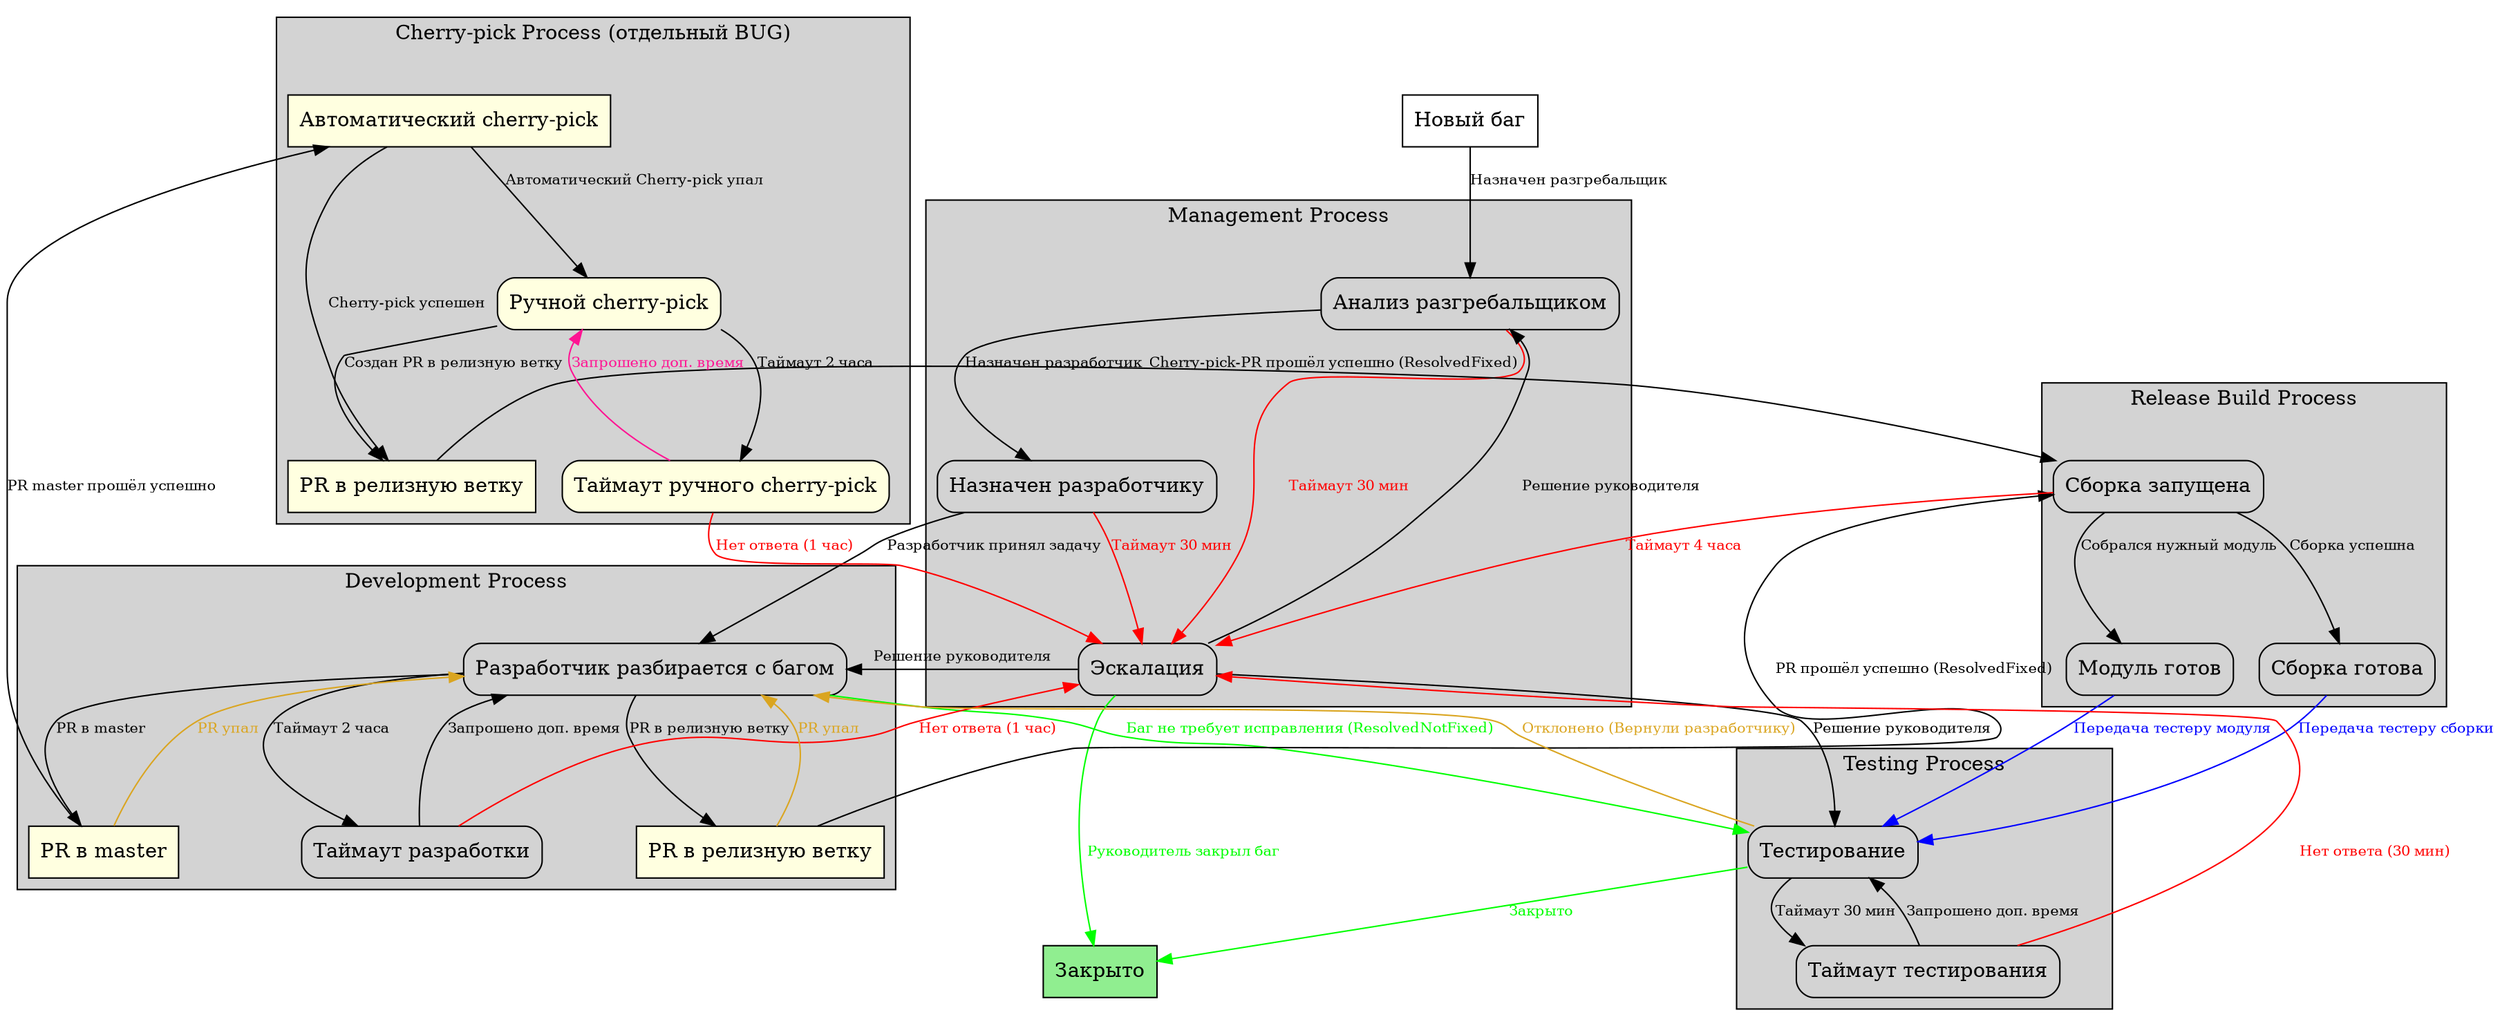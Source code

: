 digraph BugTrackingProcess
{
    rankdir=TB;  // Top to Bottom
    node [shape=box, style="rounded,filled"];
    edge [fontsize=10];
    
    NewBug [label="Новый баг", fillcolor="white", style="filled", StateInfo=Start, id=1];
    Closed [label="Закрыто", fillcolor="lightgreen", style="filled", StateInfo=Finish, id=2];

    subgraph cluster_management
    {
        label="Management Process";
        style=filled;
        UnderTriage [label="Анализ разгребальщиком", id=3];
        AssignedToDev [label="Назначен разработчику", id=4];
        Escalated [label="Эскалация", id=5];
    }

    // Кластер для процесса разработки
    subgraph cluster_development
    {
        label="Development Process";
        style=filled;
        fillcolor=lightgrey;
        DevWorking [label="Разработчик разбирается с багом", id=6];
        DevTimeout [label="Таймаут разработки", id=7];
        PRInMaster [label="PR в master", fillcolor="lightyellow", style="filled", id=8];
        PRInRelease [label="PR в релизную ветку", fillcolor="lightyellow", style="filled", id=9];
    }

    // Кластер для Cherry-pick
    subgraph cluster_cherrypick
    {
        label="Cherry-pick Process (отдельный BUG)";
        style=filled;
        fillcolor=lightgrey;
        AutoCherrypick [label="Автоматический cherry-pick", fillcolor="lightyellow", style="filled", id=10];
        ManualCherrypick [label="Ручной cherry-pick", fillcolor="lightyellow", id=11];
        PRCherrypickInRelease [label="PR в релизную ветку", fillcolor="lightyellow", style="filled", id=12];
        ManualCherrypickTimeout [label="Таймаут ручного cherry-pick", fillcolor="lightyellow", id=13];
    }

    // Кластер для ожидания релизного билда
    subgraph cluster_build
    {
        label="Release Build Process";
        style=filled;
        fillcolor=lightgrey;
        BuildStarted [label="Сборка запущена", id=14];
        BuildReady [label="Сборка готова", id=15];
        ModuleReady [label="Модуль готов", id=16];
    }

    // Кластер для тестирования
    subgraph cluster_testing
    {
        label="Testing Process";
        style=filled;
        fillcolor=lightgrey;
        QATesting [label="Тестирование", id=17];
        QATimeout [label="Таймаут тестирования", id=18];
    }

    // Основные переходы (черные)
    NewBug -> UnderTriage [label="Назначен разгребальщик", event="AssignTriage"];
    UnderTriage -> AssignedToDev [label="Назначен разработчик", event="AssignDeveloper"];
    AssignedToDev -> DevWorking [label="Разработчик принял задачу", event="AcceptTask"];
    
    // Процесс разработки
    DevWorking -> DevTimeout [label="Таймаут 2 часа", event="TriggerDevTimeout", timeout="02:00:00"];
    DevTimeout -> DevWorking [label="Запрошено доп. время", event="RequestDevExtension"];
    
    // Результатом работы программиста может быть:
    DevWorking -> QATesting [label="Баг не требует исправления (ResolvedNotFixed)", color=green, fontcolor=green, event="ResolveNotFixed"];
    DevWorking -> PRInMaster [label="PR в master", event="CreatePrToMaster"];
    DevWorking -> PRInRelease [label="PR в релизную ветку", event="CreatePrToRelease"];
    
    // Процесс PR в master
    PRInMaster -> AutoCherrypick [label="PR master прошёл успешно", ТестовыйАтрибут=42, event="MergePrToMaster"];
    PRInMaster -> DevWorking [label="PR упал", fontcolor=goldenrod, color=goldenrod, event="FailPrToMaster"];
    
    // Процесс автоматического cherry-pick
    AutoCherrypick -> PRCherrypickInRelease [label="Cherry-pick успешен", event="ApplyAutoCherrypick"];
    AutoCherrypick -> ManualCherrypick [label="Автоматический Cherry-pick упал", event="FailAutoCherrypick"];
    
    // Процесс ручного cherry-pick
    ManualCherrypick -> ManualCherrypickTimeout [label="Таймаут 2 часа", event="TriggerManualCherrypickTimeout"];
    ManualCherrypickTimeout -> ManualCherrypick [label="Запрошено доп. время", event="RequestCherrypickExtension", color=deeppink, fontcolor=deeppink];
    ManualCherrypickTimeout -> Escalated [label="Нет ответа (1 час)", color=red, fontcolor=red, event="EscalateCherrypick"];
    ManualCherrypick -> PRCherrypickInRelease [label="Создан PR в релизную ветку", event="CreateCherrypickPr"];
    PRCherrypickInRelease -> BuildStarted [label="Cherry-pick-PR прошёл успешно (ResolvedFixed)", event="MergeCherrypickPr"];

    
    // Процесс PR в релизной ветке
    PRInRelease -> BuildStarted [label="PR прошёл успешно (ResolvedFixed)", event="MergePrToRelease"];
    PRInRelease -> DevWorking [label="PR упал", fontcolor=goldenrod, color=goldenrod, event="FailPrToRelease"];
    
    // Процесс сборки
    BuildStarted -> BuildReady [label="Сборка успешна", event="CompleteBuild"];
    BuildStarted -> ModuleReady [label="Собрался нужный модуль", event="CompleteModuleBuild"];
    BuildReady -> QATesting [label="Передача тестеру сборки", color=blue, fontcolor=blue, event="NotifyQABuild"];
    ModuleReady -> QATesting [label="Передача тестеру модуля", color=blue, fontcolor=blue, event="NotifyQAModule"];
    
    // Процесс тестирования
    QATesting -> QATimeout [label="Таймаут 30 мин", event="TriggerQATimeout"];
    QATimeout -> QATesting [label="Запрошено доп. время", event="RequestQAExtension"];
    QATesting -> Closed [label="Закрыто", color=green, fontcolor=green, event="CloseBug"];
    QATesting -> DevWorking [label="Отклонено (Вернули разработчику)", fontcolor=goldenrod, color=goldenrod, event="RejectByQA"];
    
    // Эскалации (все красные)
    DevTimeout -> Escalated [label="Нет ответа (1 час)", color=red, fontcolor=red, event="EscalateDev"];
    UnderTriage -> Escalated [label="Таймаут 30 мин", color=red, fontcolor=red, event="EscalateTriage"];
    AssignedToDev -> Escalated [label="Таймаут 30 мин", color=red, fontcolor=red, event="EscalateAssignment"];
    BuildStarted -> Escalated [label="Таймаут 4 часа", color=red, fontcolor=red, event="EscalateBuild"];
    QATimeout -> Escalated [label="Нет ответа (30 мин)", color=red, fontcolor=red, event="EscalateQA"];
    
    // Обработка эскалации
    Escalated -> UnderTriage [label="Решение руководителя", event="ReassignToTriage"];
    Escalated -> DevWorking [label="Решение руководителя", event="ReassignToDev"];
    Escalated -> QATesting [label="Решение руководителя", event="ReassignToQA"];
    Escalated -> Closed [label="Руководитель закрыл баг", color=green, fontcolor=green, event="ForceCloseBug"];
}
